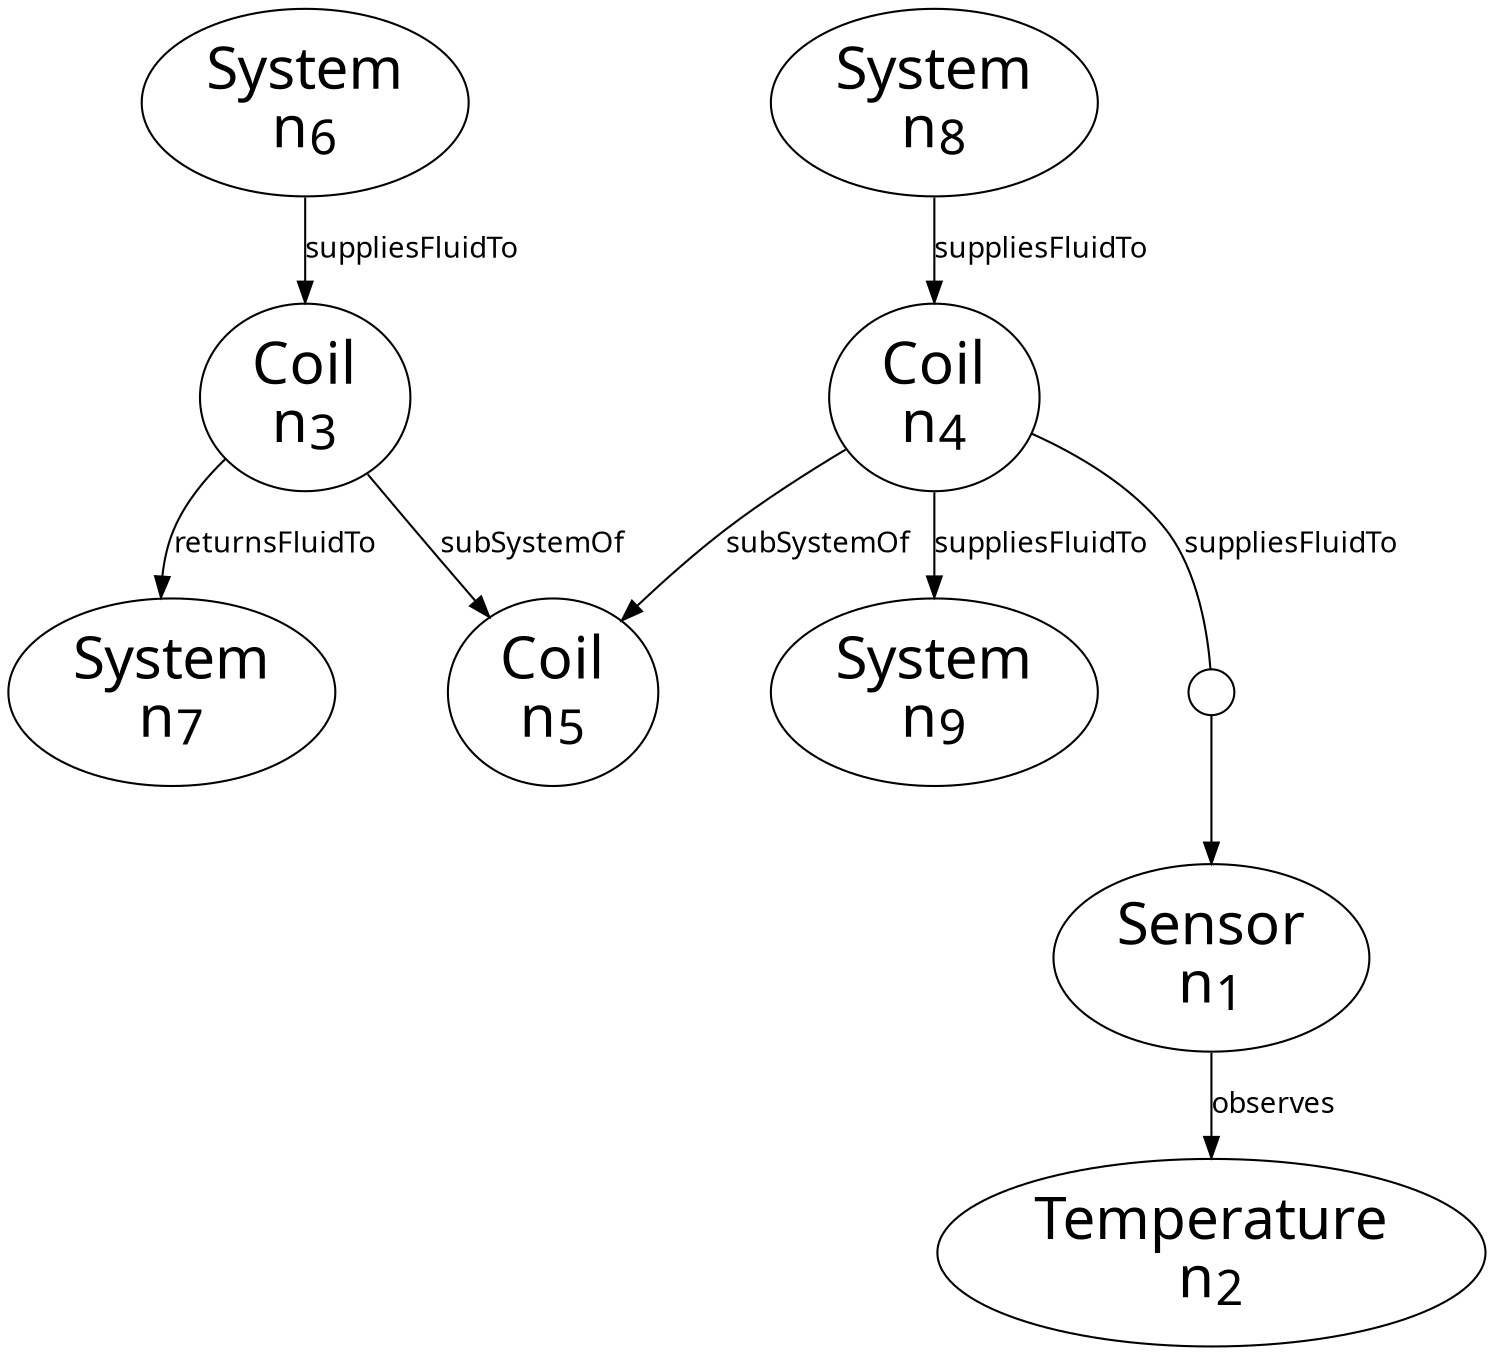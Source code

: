 digraph G {
subgraph  {
<Sensor
n<SUB>1</SUB>> [color=black, fillcolor="#83AF9B", fontname="CMU Typewriter Text", fontsize=28, height=1.1, label=<Sensor<br />n<SUB>1</SUB>>, labelcharcount=6, labellinecount=2, width=1.6];
}

subgraph  {
<Temperature
n<SUB>2</SUB>> [color=black, fillcolor="#71797E", fontname="CMU Typewriter Text", fontsize=28, height=1.1, label=<Temperature<br />n<SUB>2</SUB>>, labelcharcount=11, labellinecount=2, width=2.6];
}

<Sensor
n<SUB>1</SUB>> -> <Temperature
n<SUB>2</SUB>>  [fontname="CMU Typewriter Text", label="observes  "];
subgraph  {
<System
n<SUB>6</SUB>> [color=black, fillcolor="#71797E", fontname="CMU Typewriter Text", fontsize=28, height=1.1, label=<System<br />n<SUB>6</SUB>>, labelcharcount=6, labellinecount=2, width=1.6];
}

subgraph  {
<Coil
n<SUB>3</SUB>> [color=black, fillcolor="#873939", fontname="CMU Typewriter Text", fontsize=28, height=1.1, label=<Coil<br />n<SUB>3</SUB>>, labelcharcount=5, labellinecount=2, width=1.4];
}

<System
n<SUB>6</SUB>> -> <Coil
n<SUB>3</SUB>>  [fontname="CMU Typewriter Text", label="suppliesFluidTo  "];
subgraph  {
<System
n<SUB>7</SUB>> [color=black, fillcolor="#71797E", fontname="CMU Typewriter Text", fontsize=28, height=1.1, label=<System<br />n<SUB>7</SUB>>, labelcharcount=6, labellinecount=2, width=1.6];
}

<Coil
n<SUB>3</SUB>> -> <System
n<SUB>7</SUB>>  [fontname="CMU Typewriter Text", label="returnsFluidTo  "];
subgraph  {
<Coil
n<SUB>5</SUB>> [color=black, fillcolor="#873939", fontname="CMU Typewriter Text", fontsize=28, height=1.1, label=<Coil<br />n<SUB>5</SUB>>, labelcharcount=5, labellinecount=2, width=1.4];
}

<Coil
n<SUB>3</SUB>> -> <Coil
n<SUB>5</SUB>>  [fontname="CMU Typewriter Text", label="subSystemOf  "];
subgraph  {
<System
n<SUB>8</SUB>> [color=black, fillcolor="#71797E", fontname="CMU Typewriter Text", fontsize=28, height=1.1, label=<System<br />n<SUB>8</SUB>>, labelcharcount=6, labellinecount=2, width=1.6];
}

subgraph  {
<Coil
n<SUB>4</SUB>> [color=black, fillcolor="#873939", fontname="CMU Typewriter Text", fontsize=28, height=1.1, label=<Coil<br />n<SUB>4</SUB>>, labelcharcount=5, labellinecount=2, width=1.4];
}

<System
n<SUB>8</SUB>> -> <Coil
n<SUB>4</SUB>>  [fontname="CMU Typewriter Text", label="suppliesFluidTo  "];
<Coil
n<SUB>4</SUB>> -> <Coil
n<SUB>5</SUB>>  [fontname="CMU Typewriter Text", label="subSystemOf  "];
subgraph  {
<System
n<SUB>9</SUB>> [color=black, fillcolor="#71797E", fontname="CMU Typewriter Text", fontsize=28, height=1.1, label=<System<br />n<SUB>9</SUB>>, labelcharcount=6, labellinecount=2, width=1.6];
}

<Coil
n<SUB>4</SUB>> -> <System
n<SUB>9</SUB>>  [fontname="CMU Typewriter Text", label="suppliesFluidTo  "];
subgraph  {
28 [color=black, fillcolor="#71797E", fontname="CMU Typewriter Text", fontsize=28, height=0.3, label=<>, labelcharcount=0, labellinecount=0, shape=circle, width=0.3];
}

<Coil
n<SUB>4</SUB>> -> 28  [arrowhead=none, fontname="CMU Typewriter Text", label="suppliesFluidTo  "];
28 -> <Sensor
n<SUB>1</SUB>>  [label=""];
}

